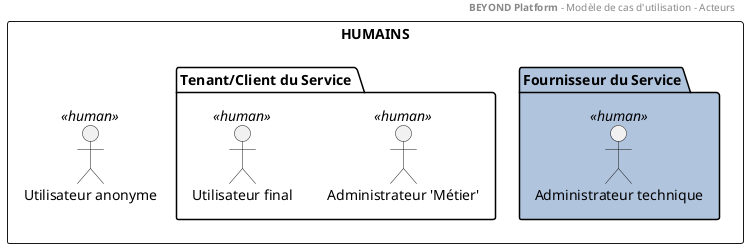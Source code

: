 @startuml
header
<b>BEYOND Platform </b>- Modèle de cas d'utilisation - Acteurs
end header

Rectangle "HUMAINS" as HUMAINS  {



Package "Fournisseur du Service"  as SRVPROVUSR #LightSteelBlue{
 :Administrateur technique: as ACTOR2 <<human>>
}
Package "Tenant/Client du Service "  as CLIENTUSR{
:Administrateur 'Métier': as ACTOR3 <<human>>
:Utilisateur final: as ACTOR5 <<human>> 
}
:Utilisateur anonyme: as ACTOR6 <<human>>
}
@enduml
